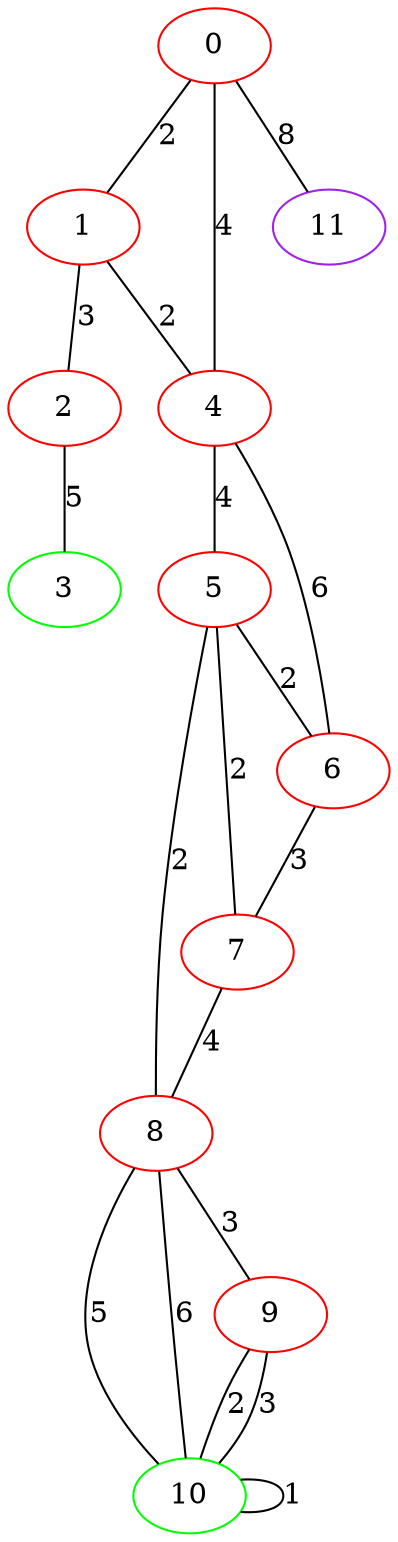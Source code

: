 graph "" {
0 [color=red, weight=1];
1 [color=red, weight=1];
2 [color=red, weight=1];
3 [color=green, weight=2];
4 [color=red, weight=1];
5 [color=red, weight=1];
6 [color=red, weight=1];
7 [color=red, weight=1];
8 [color=red, weight=1];
9 [color=red, weight=1];
10 [color=green, weight=2];
11 [color=purple, weight=4];
0 -- 1  [key=0, label=2];
0 -- 11  [key=0, label=8];
0 -- 4  [key=0, label=4];
1 -- 2  [key=0, label=3];
1 -- 4  [key=0, label=2];
2 -- 3  [key=0, label=5];
4 -- 5  [key=0, label=4];
4 -- 6  [key=0, label=6];
5 -- 8  [key=0, label=2];
5 -- 6  [key=0, label=2];
5 -- 7  [key=0, label=2];
6 -- 7  [key=0, label=3];
7 -- 8  [key=0, label=4];
8 -- 9  [key=0, label=3];
8 -- 10  [key=0, label=5];
8 -- 10  [key=1, label=6];
9 -- 10  [key=0, label=2];
9 -- 10  [key=1, label=3];
10 -- 10  [key=0, label=1];
}
